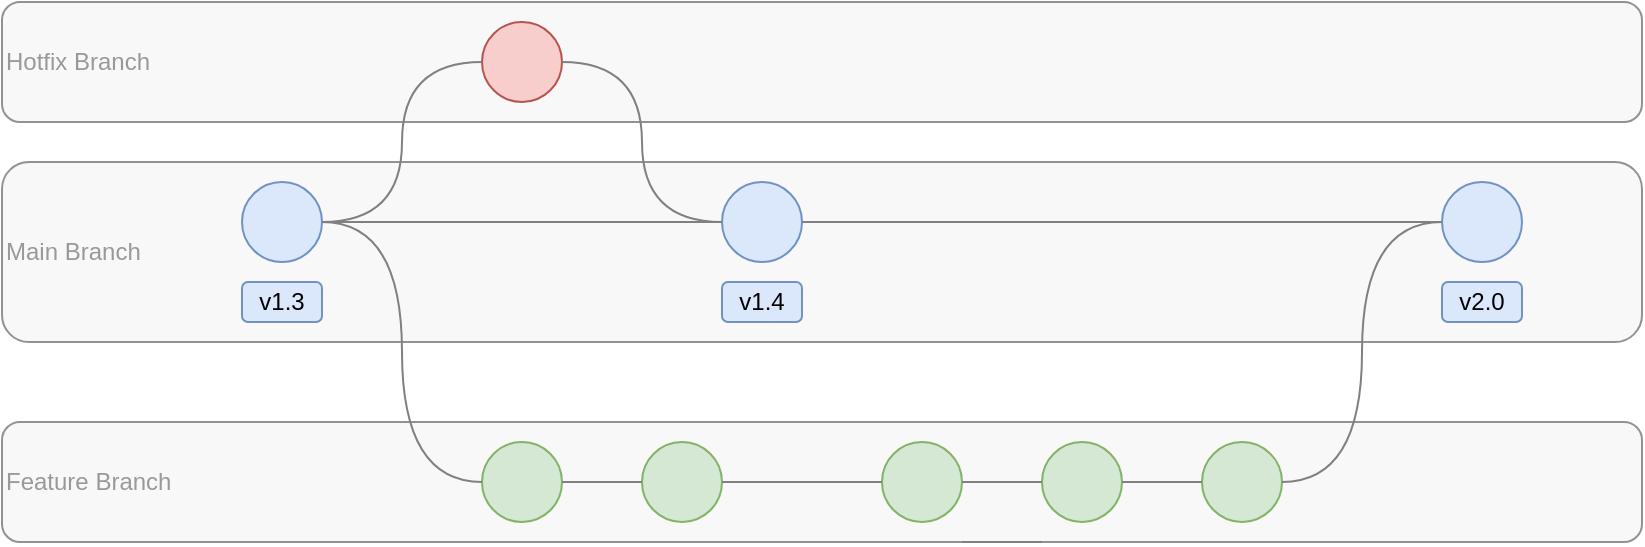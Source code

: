 <mxfile version="20.8.16" type="device"><diagram name="Seite-1" id="etC2ij1LnTKjosMqtqcl"><mxGraphModel dx="1141" dy="843" grid="1" gridSize="10" guides="1" tooltips="1" connect="1" arrows="1" fold="1" page="1" pageScale="1" pageWidth="827" pageHeight="1169" math="0" shadow="0"><root><mxCell id="0"/><mxCell id="1" parent="0"/><mxCell id="GrZw2x5JHRGiraCTEC8i-31" value="&lt;font color=&quot;#999999&quot;&gt;Main Branch&lt;/font&gt;" style="rounded=1;whiteSpace=wrap;html=1;strokeColor=#666666;fillColor=#f5f5f5;fontColor=#333333;opacity=70;align=left;" vertex="1" parent="1"><mxGeometry y="270" width="820" height="90" as="geometry"/></mxCell><mxCell id="GrZw2x5JHRGiraCTEC8i-30" value="&lt;font color=&quot;#999999&quot;&gt;Hotfix Branch&lt;/font&gt;" style="rounded=1;whiteSpace=wrap;html=1;strokeColor=#666666;fillColor=#f5f5f5;fontColor=#333333;opacity=70;align=left;" vertex="1" parent="1"><mxGeometry y="190" width="820" height="60" as="geometry"/></mxCell><mxCell id="GrZw2x5JHRGiraCTEC8i-29" value="&lt;font color=&quot;#999999&quot;&gt;Feature Branch&lt;/font&gt;" style="rounded=1;whiteSpace=wrap;html=1;strokeColor=#666666;fillColor=#f5f5f5;fontColor=#333333;opacity=70;align=left;" vertex="1" parent="1"><mxGeometry y="400" width="820" height="60" as="geometry"/></mxCell><mxCell id="GrZw2x5JHRGiraCTEC8i-2" value="" style="ellipse;whiteSpace=wrap;html=1;aspect=fixed;fillColor=#dbe8fc;strokeColor=#7192c2;" vertex="1" parent="1"><mxGeometry x="120" y="280" width="40" height="40" as="geometry"/></mxCell><mxCell id="GrZw2x5JHRGiraCTEC8i-3" value="" style="ellipse;whiteSpace=wrap;html=1;aspect=fixed;fillColor=#dbe8fc;strokeColor=#7192c2;" vertex="1" parent="1"><mxGeometry x="360" y="280" width="40" height="40" as="geometry"/></mxCell><mxCell id="GrZw2x5JHRGiraCTEC8i-4" value="" style="ellipse;whiteSpace=wrap;html=1;aspect=fixed;fillColor=#dbe8fc;strokeColor=#7192c2;" vertex="1" parent="1"><mxGeometry x="720" y="280" width="40" height="40" as="geometry"/></mxCell><mxCell id="GrZw2x5JHRGiraCTEC8i-6" value="" style="ellipse;whiteSpace=wrap;html=1;aspect=fixed;fillColor=#f8cecc;strokeColor=#b85450;" vertex="1" parent="1"><mxGeometry x="240" y="200" width="40" height="40" as="geometry"/></mxCell><mxCell id="GrZw2x5JHRGiraCTEC8i-8" value="" style="endArrow=none;html=1;rounded=0;fillColor=#e3e9fc;exitX=0;exitY=0.5;exitDx=0;exitDy=0;entryX=1;entryY=0.5;entryDx=0;entryDy=0;strokeColor=#808080;" edge="1" parent="1" source="GrZw2x5JHRGiraCTEC8i-4" target="GrZw2x5JHRGiraCTEC8i-3"><mxGeometry width="50" height="50" relative="1" as="geometry"><mxPoint x="170" y="310" as="sourcePoint"/><mxPoint x="370" y="310" as="targetPoint"/></mxGeometry></mxCell><mxCell id="GrZw2x5JHRGiraCTEC8i-9" value="" style="endArrow=none;html=1;rounded=0;fillColor=#e3e9fc;exitX=0;exitY=0.5;exitDx=0;exitDy=0;entryX=1;entryY=0.5;entryDx=0;entryDy=0;strokeColor=#808080;edgeStyle=orthogonalEdgeStyle;curved=1;" edge="1" parent="1" source="GrZw2x5JHRGiraCTEC8i-6" target="GrZw2x5JHRGiraCTEC8i-2"><mxGeometry width="50" height="50" relative="1" as="geometry"><mxPoint x="400" y="319" as="sourcePoint"/><mxPoint x="160" y="319" as="targetPoint"/></mxGeometry></mxCell><mxCell id="GrZw2x5JHRGiraCTEC8i-10" value="" style="endArrow=none;html=1;rounded=0;fillColor=#e3e9fc;exitX=1;exitY=0.5;exitDx=0;exitDy=0;entryX=0;entryY=0.5;entryDx=0;entryDy=0;strokeColor=#808080;edgeStyle=orthogonalEdgeStyle;curved=1;" edge="1" parent="1" source="GrZw2x5JHRGiraCTEC8i-6" target="GrZw2x5JHRGiraCTEC8i-3"><mxGeometry width="50" height="50" relative="1" as="geometry"><mxPoint x="250" y="390" as="sourcePoint"/><mxPoint x="170" y="310" as="targetPoint"/></mxGeometry></mxCell><mxCell id="GrZw2x5JHRGiraCTEC8i-11" value="" style="ellipse;whiteSpace=wrap;html=1;aspect=fixed;fillColor=#d5e8d4;strokeColor=#82b366;" vertex="1" parent="1"><mxGeometry x="240" y="410" width="40" height="40" as="geometry"/></mxCell><mxCell id="GrZw2x5JHRGiraCTEC8i-12" value="" style="endArrow=none;html=1;fillColor=#e3e9fc;exitX=0;exitY=0.5;exitDx=0;exitDy=0;entryX=1;entryY=0.5;entryDx=0;entryDy=0;strokeColor=#808080;edgeStyle=orthogonalEdgeStyle;curved=1;targetPerimeterSpacing=0;" edge="1" parent="1" source="GrZw2x5JHRGiraCTEC8i-11" target="GrZw2x5JHRGiraCTEC8i-2"><mxGeometry width="50" height="50" relative="1" as="geometry"><mxPoint x="250" y="390" as="sourcePoint"/><mxPoint x="170" y="310" as="targetPoint"/><Array as="points"><mxPoint x="200" y="430"/><mxPoint x="200" y="300"/></Array></mxGeometry></mxCell><mxCell id="GrZw2x5JHRGiraCTEC8i-14" value="" style="ellipse;whiteSpace=wrap;html=1;aspect=fixed;fillColor=#d5e8d4;strokeColor=#82b366;" vertex="1" parent="1"><mxGeometry x="320" y="410" width="40" height="40" as="geometry"/></mxCell><mxCell id="GrZw2x5JHRGiraCTEC8i-15" value="" style="ellipse;whiteSpace=wrap;html=1;aspect=fixed;fillColor=#d5e8d4;strokeColor=#82b366;" vertex="1" parent="1"><mxGeometry x="440" y="410" width="40" height="40" as="geometry"/></mxCell><mxCell id="GrZw2x5JHRGiraCTEC8i-16" value="" style="ellipse;whiteSpace=wrap;html=1;aspect=fixed;fillColor=#d5e8d4;strokeColor=#82b366;" vertex="1" parent="1"><mxGeometry x="520" y="410" width="40" height="40" as="geometry"/></mxCell><mxCell id="GrZw2x5JHRGiraCTEC8i-17" value="" style="ellipse;whiteSpace=wrap;html=1;aspect=fixed;fillColor=#d5e8d4;strokeColor=#82b366;" vertex="1" parent="1"><mxGeometry x="600" y="410" width="40" height="40" as="geometry"/></mxCell><mxCell id="GrZw2x5JHRGiraCTEC8i-20" value="" style="endArrow=none;html=1;rounded=0;fillColor=#e3e9fc;exitX=1;exitY=0.5;exitDx=0;exitDy=0;entryX=0;entryY=0.5;entryDx=0;entryDy=0;strokeColor=#808080;edgeStyle=orthogonalEdgeStyle;curved=1;" edge="1" parent="1" source="GrZw2x5JHRGiraCTEC8i-17" target="GrZw2x5JHRGiraCTEC8i-4"><mxGeometry width="50" height="50" relative="1" as="geometry"><mxPoint x="290" y="390" as="sourcePoint"/><mxPoint x="370" y="310" as="targetPoint"/></mxGeometry></mxCell><mxCell id="GrZw2x5JHRGiraCTEC8i-22" value="" style="endArrow=none;html=1;rounded=0;fillColor=#e3e9fc;exitX=1;exitY=0.5;exitDx=0;exitDy=0;entryX=0;entryY=0.5;entryDx=0;entryDy=0;strokeColor=#808080;" edge="1" parent="1" source="GrZw2x5JHRGiraCTEC8i-11" target="GrZw2x5JHRGiraCTEC8i-14"><mxGeometry width="50" height="50" relative="1" as="geometry"><mxPoint x="170" y="310" as="sourcePoint"/><mxPoint x="370" y="310" as="targetPoint"/></mxGeometry></mxCell><mxCell id="GrZw2x5JHRGiraCTEC8i-23" value="" style="endArrow=none;html=1;rounded=0;fillColor=#e3e9fc;exitX=1;exitY=0.5;exitDx=0;exitDy=0;entryX=0;entryY=0.5;entryDx=0;entryDy=0;strokeColor=#808080;" edge="1" parent="1" source="GrZw2x5JHRGiraCTEC8i-14" target="GrZw2x5JHRGiraCTEC8i-15"><mxGeometry width="50" height="50" relative="1" as="geometry"><mxPoint x="374" y="459.6" as="sourcePoint"/><mxPoint x="414" y="459.6" as="targetPoint"/></mxGeometry></mxCell><mxCell id="GrZw2x5JHRGiraCTEC8i-24" value="" style="endArrow=none;html=1;rounded=0;fillColor=#e3e9fc;strokeColor=#808080;" edge="1" parent="1"><mxGeometry width="50" height="50" relative="1" as="geometry"><mxPoint x="480" y="460" as="sourcePoint"/><mxPoint x="520" y="460" as="targetPoint"/></mxGeometry></mxCell><mxCell id="GrZw2x5JHRGiraCTEC8i-25" value="" style="endArrow=none;html=1;rounded=0;fillColor=#e3e9fc;exitX=0;exitY=0.5;exitDx=0;exitDy=0;strokeColor=#808080;entryX=1;entryY=0.5;entryDx=0;entryDy=0;" edge="1" parent="1" source="GrZw2x5JHRGiraCTEC8i-17" target="GrZw2x5JHRGiraCTEC8i-16"><mxGeometry width="50" height="50" relative="1" as="geometry"><mxPoint x="490" y="469.6" as="sourcePoint"/><mxPoint x="530" y="470" as="targetPoint"/></mxGeometry></mxCell><mxCell id="GrZw2x5JHRGiraCTEC8i-26" value="v1.3" style="rounded=1;whiteSpace=wrap;html=1;strokeColor=#7192c2;fillColor=#dbe8fc;" vertex="1" parent="1"><mxGeometry x="120" y="330" width="40" height="20" as="geometry"/></mxCell><mxCell id="GrZw2x5JHRGiraCTEC8i-27" value="v1.4" style="rounded=1;whiteSpace=wrap;html=1;strokeColor=#7192c2;fillColor=#dbe8fc;" vertex="1" parent="1"><mxGeometry x="360" y="330" width="40" height="20" as="geometry"/></mxCell><mxCell id="GrZw2x5JHRGiraCTEC8i-28" value="v2.0" style="rounded=1;whiteSpace=wrap;html=1;strokeColor=#7192c2;fillColor=#dbe8fc;" vertex="1" parent="1"><mxGeometry x="720" y="330" width="40" height="20" as="geometry"/></mxCell><mxCell id="GrZw2x5JHRGiraCTEC8i-33" value="" style="endArrow=none;html=1;rounded=0;fillColor=#e3e9fc;exitX=0;exitY=0.5;exitDx=0;exitDy=0;entryX=1;entryY=0.5;entryDx=0;entryDy=0;strokeColor=#808080;" edge="1" parent="1" source="GrZw2x5JHRGiraCTEC8i-3" target="GrZw2x5JHRGiraCTEC8i-2"><mxGeometry width="50" height="50" relative="1" as="geometry"><mxPoint x="730" y="310" as="sourcePoint"/><mxPoint x="410" y="310" as="targetPoint"/></mxGeometry></mxCell><mxCell id="GrZw2x5JHRGiraCTEC8i-34" value="" style="endArrow=none;html=1;rounded=0;fillColor=#e3e9fc;strokeColor=#808080;entryX=1;entryY=0.5;entryDx=0;entryDy=0;" edge="1" parent="1" target="GrZw2x5JHRGiraCTEC8i-15"><mxGeometry width="50" height="50" relative="1" as="geometry"><mxPoint x="520" y="430" as="sourcePoint"/><mxPoint x="570.0" y="440" as="targetPoint"/></mxGeometry></mxCell></root></mxGraphModel></diagram></mxfile>